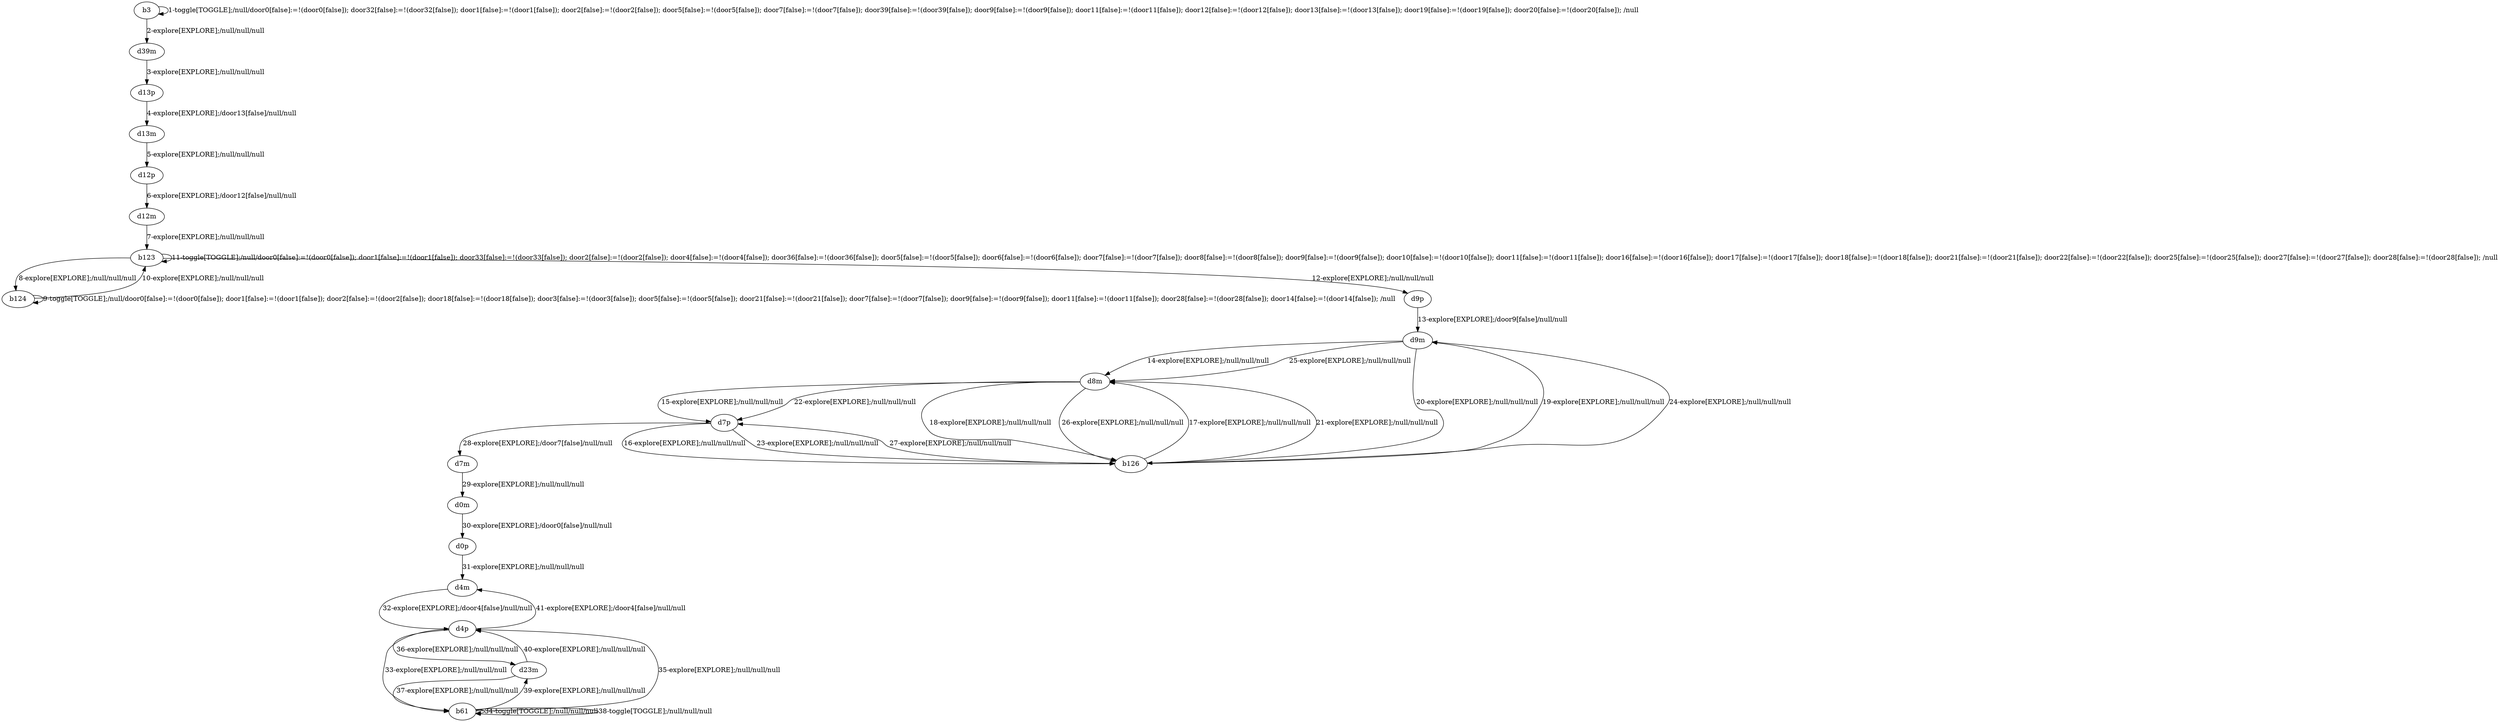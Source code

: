 # Total number of goals covered by this test: 9
# d4p --> d4m
# b61 --> d4p
# d4p --> b61
# d4m --> d4p
# b61 --> b61
# d23m --> d4p
# b61 --> d23m
# d4p --> d23m
# d23m --> b61

digraph g {
"b3" -> "b3" [label = "1-toggle[TOGGLE];/null/door0[false]:=!(door0[false]); door32[false]:=!(door32[false]); door1[false]:=!(door1[false]); door2[false]:=!(door2[false]); door5[false]:=!(door5[false]); door7[false]:=!(door7[false]); door39[false]:=!(door39[false]); door9[false]:=!(door9[false]); door11[false]:=!(door11[false]); door12[false]:=!(door12[false]); door13[false]:=!(door13[false]); door19[false]:=!(door19[false]); door20[false]:=!(door20[false]); /null"];
"b3" -> "d39m" [label = "2-explore[EXPLORE];/null/null/null"];
"d39m" -> "d13p" [label = "3-explore[EXPLORE];/null/null/null"];
"d13p" -> "d13m" [label = "4-explore[EXPLORE];/door13[false]/null/null"];
"d13m" -> "d12p" [label = "5-explore[EXPLORE];/null/null/null"];
"d12p" -> "d12m" [label = "6-explore[EXPLORE];/door12[false]/null/null"];
"d12m" -> "b123" [label = "7-explore[EXPLORE];/null/null/null"];
"b123" -> "b124" [label = "8-explore[EXPLORE];/null/null/null"];
"b124" -> "b124" [label = "9-toggle[TOGGLE];/null/door0[false]:=!(door0[false]); door1[false]:=!(door1[false]); door2[false]:=!(door2[false]); door18[false]:=!(door18[false]); door3[false]:=!(door3[false]); door5[false]:=!(door5[false]); door21[false]:=!(door21[false]); door7[false]:=!(door7[false]); door9[false]:=!(door9[false]); door11[false]:=!(door11[false]); door28[false]:=!(door28[false]); door14[false]:=!(door14[false]); /null"];
"b124" -> "b123" [label = "10-explore[EXPLORE];/null/null/null"];
"b123" -> "b123" [label = "11-toggle[TOGGLE];/null/door0[false]:=!(door0[false]); door1[false]:=!(door1[false]); door33[false]:=!(door33[false]); door2[false]:=!(door2[false]); door4[false]:=!(door4[false]); door36[false]:=!(door36[false]); door5[false]:=!(door5[false]); door6[false]:=!(door6[false]); door7[false]:=!(door7[false]); door8[false]:=!(door8[false]); door9[false]:=!(door9[false]); door10[false]:=!(door10[false]); door11[false]:=!(door11[false]); door16[false]:=!(door16[false]); door17[false]:=!(door17[false]); door18[false]:=!(door18[false]); door21[false]:=!(door21[false]); door22[false]:=!(door22[false]); door25[false]:=!(door25[false]); door27[false]:=!(door27[false]); door28[false]:=!(door28[false]); /null"];
"b123" -> "d9p" [label = "12-explore[EXPLORE];/null/null/null"];
"d9p" -> "d9m" [label = "13-explore[EXPLORE];/door9[false]/null/null"];
"d9m" -> "d8m" [label = "14-explore[EXPLORE];/null/null/null"];
"d8m" -> "d7p" [label = "15-explore[EXPLORE];/null/null/null"];
"d7p" -> "b126" [label = "16-explore[EXPLORE];/null/null/null"];
"b126" -> "d8m" [label = "17-explore[EXPLORE];/null/null/null"];
"d8m" -> "b126" [label = "18-explore[EXPLORE];/null/null/null"];
"b126" -> "d9m" [label = "19-explore[EXPLORE];/null/null/null"];
"d9m" -> "b126" [label = "20-explore[EXPLORE];/null/null/null"];
"b126" -> "d8m" [label = "21-explore[EXPLORE];/null/null/null"];
"d8m" -> "d7p" [label = "22-explore[EXPLORE];/null/null/null"];
"d7p" -> "b126" [label = "23-explore[EXPLORE];/null/null/null"];
"b126" -> "d9m" [label = "24-explore[EXPLORE];/null/null/null"];
"d9m" -> "d8m" [label = "25-explore[EXPLORE];/null/null/null"];
"d8m" -> "b126" [label = "26-explore[EXPLORE];/null/null/null"];
"b126" -> "d7p" [label = "27-explore[EXPLORE];/null/null/null"];
"d7p" -> "d7m" [label = "28-explore[EXPLORE];/door7[false]/null/null"];
"d7m" -> "d0m" [label = "29-explore[EXPLORE];/null/null/null"];
"d0m" -> "d0p" [label = "30-explore[EXPLORE];/door0[false]/null/null"];
"d0p" -> "d4m" [label = "31-explore[EXPLORE];/null/null/null"];
"d4m" -> "d4p" [label = "32-explore[EXPLORE];/door4[false]/null/null"];
"d4p" -> "b61" [label = "33-explore[EXPLORE];/null/null/null"];
"b61" -> "b61" [label = "34-toggle[TOGGLE];/null/null/null"];
"b61" -> "d4p" [label = "35-explore[EXPLORE];/null/null/null"];
"d4p" -> "d23m" [label = "36-explore[EXPLORE];/null/null/null"];
"d23m" -> "b61" [label = "37-explore[EXPLORE];/null/null/null"];
"b61" -> "b61" [label = "38-toggle[TOGGLE];/null/null/null"];
"b61" -> "d23m" [label = "39-explore[EXPLORE];/null/null/null"];
"d23m" -> "d4p" [label = "40-explore[EXPLORE];/null/null/null"];
"d4p" -> "d4m" [label = "41-explore[EXPLORE];/door4[false]/null/null"];
}
